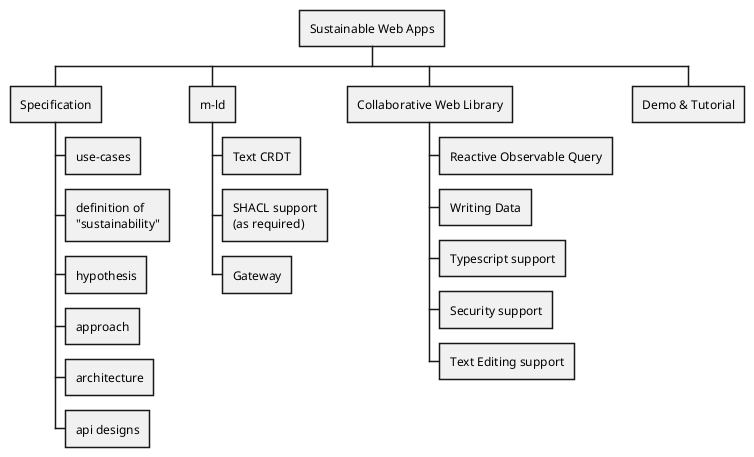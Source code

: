 @startwbs
'https://plantuml.com/wbs-diagram

* Sustainable Web Apps
** Specification
*** use-cases
*** definition of\n"sustainability"
*** hypothesis
*** approach
*** architecture
*** api designs
** m-ld
*** Text CRDT
*** SHACL support\n(as required)
*** Gateway
** Collaborative Web Library
*** Reactive Observable Query
*** Writing Data
*** Typescript support
*** Security support
*** Text Editing support
** Demo & Tutorial
@endwbs